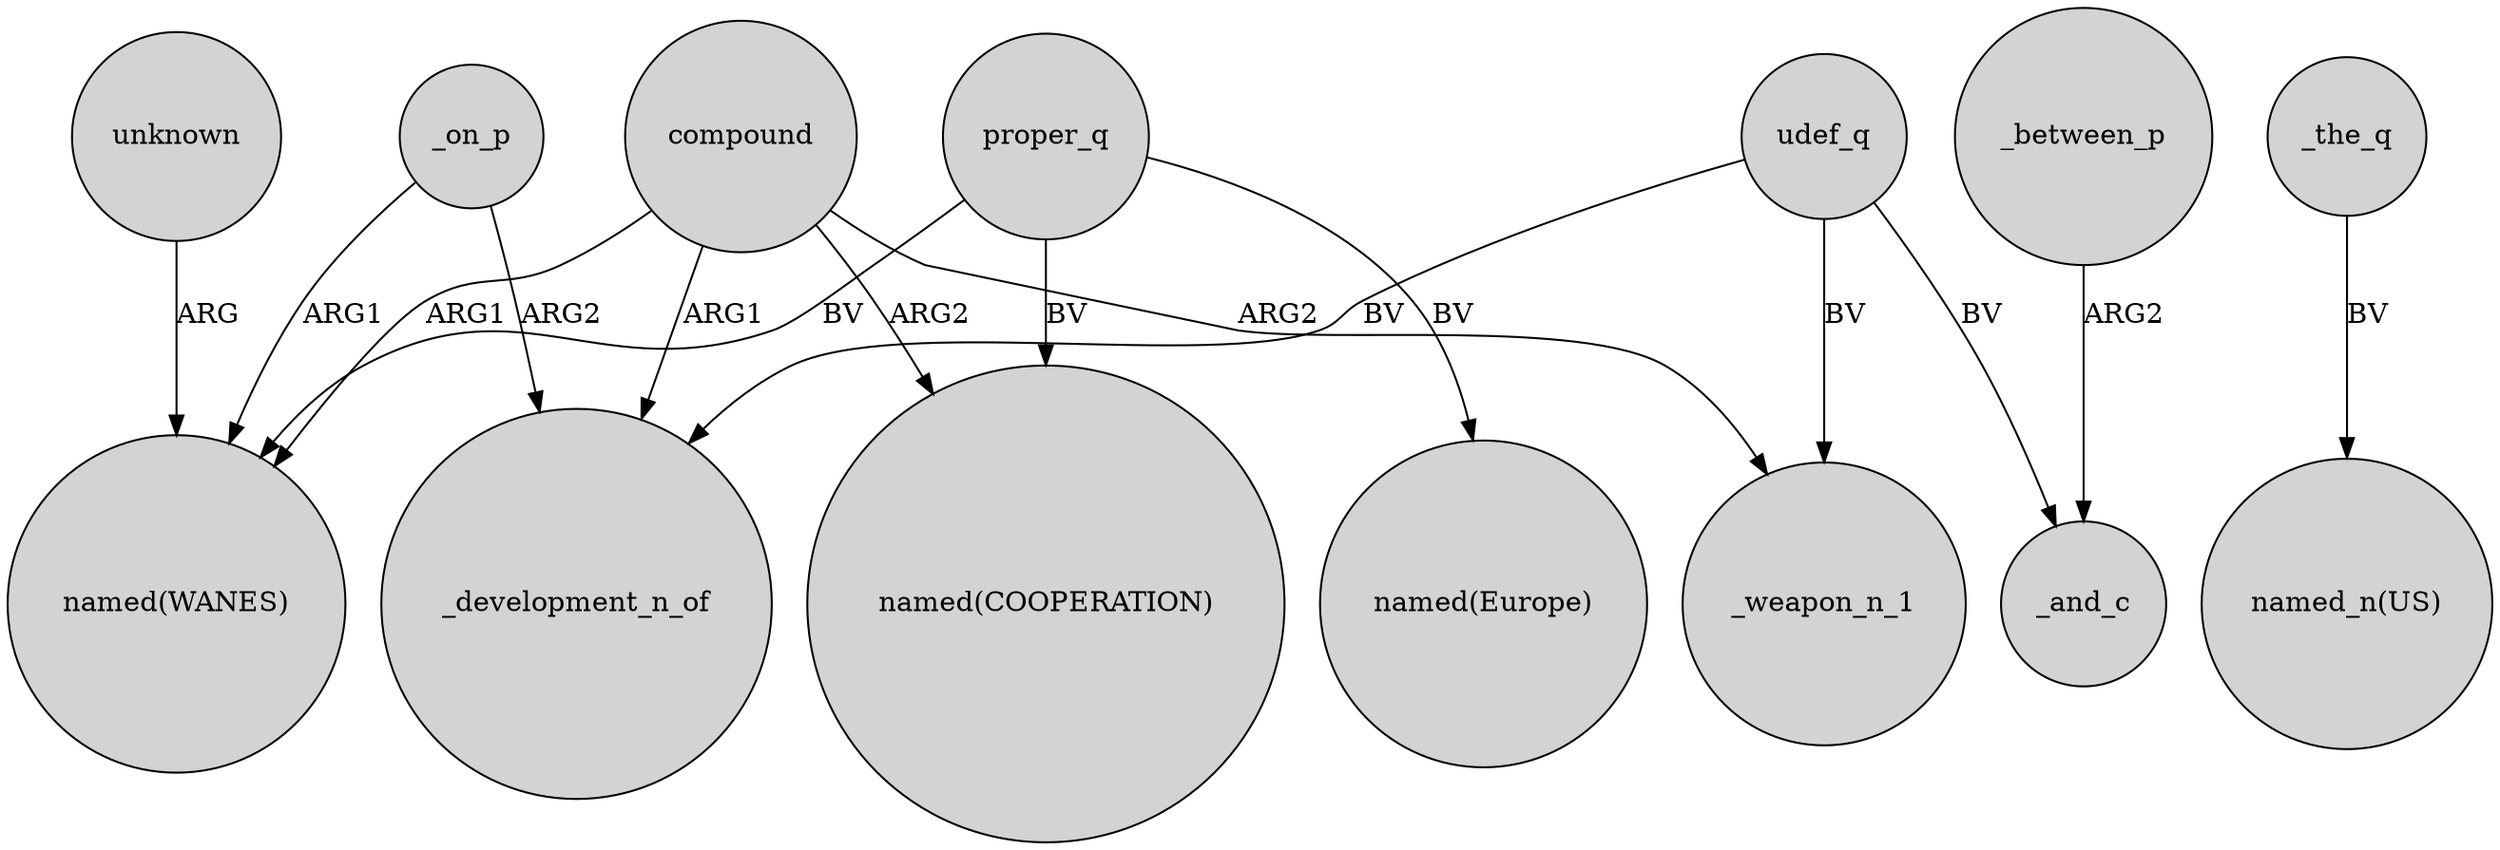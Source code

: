 digraph {
	node [shape=circle style=filled]
	unknown -> "named(WANES)" [label=ARG]
	compound -> "named(WANES)" [label=ARG1]
	_on_p -> "named(WANES)" [label=ARG1]
	compound -> _development_n_of [label=ARG1]
	compound -> _weapon_n_1 [label=ARG2]
	compound -> "named(COOPERATION)" [label=ARG2]
	_between_p -> _and_c [label=ARG2]
	_on_p -> _development_n_of [label=ARG2]
	udef_q -> _and_c [label=BV]
	proper_q -> "named(Europe)" [label=BV]
	proper_q -> "named(WANES)" [label=BV]
	_the_q -> "named_n(US)" [label=BV]
	proper_q -> "named(COOPERATION)" [label=BV]
	udef_q -> _weapon_n_1 [label=BV]
	udef_q -> _development_n_of [label=BV]
}
